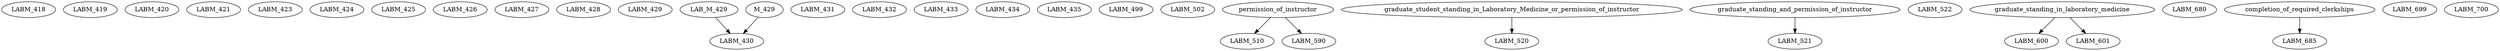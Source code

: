 digraph G {
    LABM_418;
    LABM_419;
    LABM_420;
    LABM_421;
    LABM_423;
    LABM_424;
    LABM_425;
    LABM_426;
    LABM_427;
    LABM_428;
    LABM_429;
    edge [color=black];
    LAB_M_429 -> LABM_430;
    M_429 -> LABM_430;
    LABM_431;
    LABM_432;
    LABM_433;
    LABM_434;
    LABM_435;
    LABM_499;
    LABM_502;
    edge [color=black];
    permission_of_instructor -> LABM_510;
    edge [color=black];
    graduate_student_standing_in_Laboratory_Medicine_or_permission_of_instructor -> LABM_520;
    edge [color=black];
    graduate_standing_and_permission_of_instructor -> LABM_521;
    LABM_522;
    edge [color=black];
    permission_of_instructor -> LABM_590;
    edge [color=black];
    graduate_standing_in_laboratory_medicine -> LABM_600;
    edge [color=black];
    graduate_standing_in_laboratory_medicine -> LABM_601;
    LABM_680;
    edge [color=black];
    completion_of_required_clerkships -> LABM_685;
    LABM_699;
    LABM_700;
}
